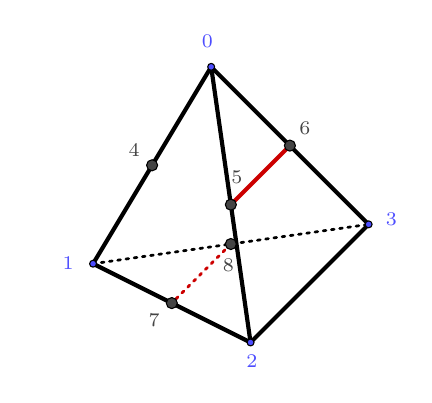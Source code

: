 \definecolor{ccqqqq}{rgb}{0.8,0,0}
\definecolor{uuuuuu}{rgb}{0.267,0.267,0.267}
\definecolor{ududff}{rgb}{0.302,0.302,1}
\begin{tikzpicture}[scale=0.5,line cap=round,line join=round,>=triangle 45,x=1cm,y=1cm]
\draw [line width=1.5pt] (0,0)-- (3,5);
\draw [line width=1.5pt] (7,1)-- (3,5);
\draw [line width=1.5pt] (7,1)-- (4,-2);
\draw [line width=1.5pt] (0,0)-- (4,-2);
\draw [line width=1.5pt] (4,-2)-- (3,5);
\draw [line width=1pt,dotted] (0,0)-- (7,1);
\draw [line width=1pt,dotted,color=ccqqqq] (3.5,0.5)-- (2,-1);
\draw [line width=1.5pt,color=ccqqqq] (5,3)-- (3.5,1.5);
\begin{scriptsize}
\draw [fill=ududff] (0,0) circle (2.5pt);
\draw[color=ududff] (-0.631,0.011) node {1};
\draw [fill=ududff] (3,5) circle (2.5pt);
\draw[color=ududff] (2.907,5.65) node {0};
\draw [fill=ududff] (7,1) circle (2.5pt);
\draw[color=ududff] (7.575,1.141) node {3};
\draw [fill=ududff] (4,-2) circle (2.5pt);
\draw[color=ududff] (4.037,-2.489) node {2};
\draw [fill=uuuuuu] (1.5,2.5) circle (4pt);
\draw[color=uuuuuu] (1.045,2.87) node {4};
\draw [fill=uuuuuu] (3.5,1.5) circle (4pt);
\draw[color=uuuuuu] (3.651,2.192) node {5};
\draw [fill=uuuuuu] (2,-1) circle (4pt);
\draw[color=uuuuuu] (1.55,-1.425) node {7};
\draw [fill=uuuuuu] (5,3) circle (4pt);
\draw[color=uuuuuu] (5.38,3.442) node {6};
\draw [fill=uuuuuu] (3.5,0.5) circle (4pt);
\draw[color=uuuuuu] (3.439,-0.042) node {8};
\end{scriptsize}
\end{tikzpicture}
